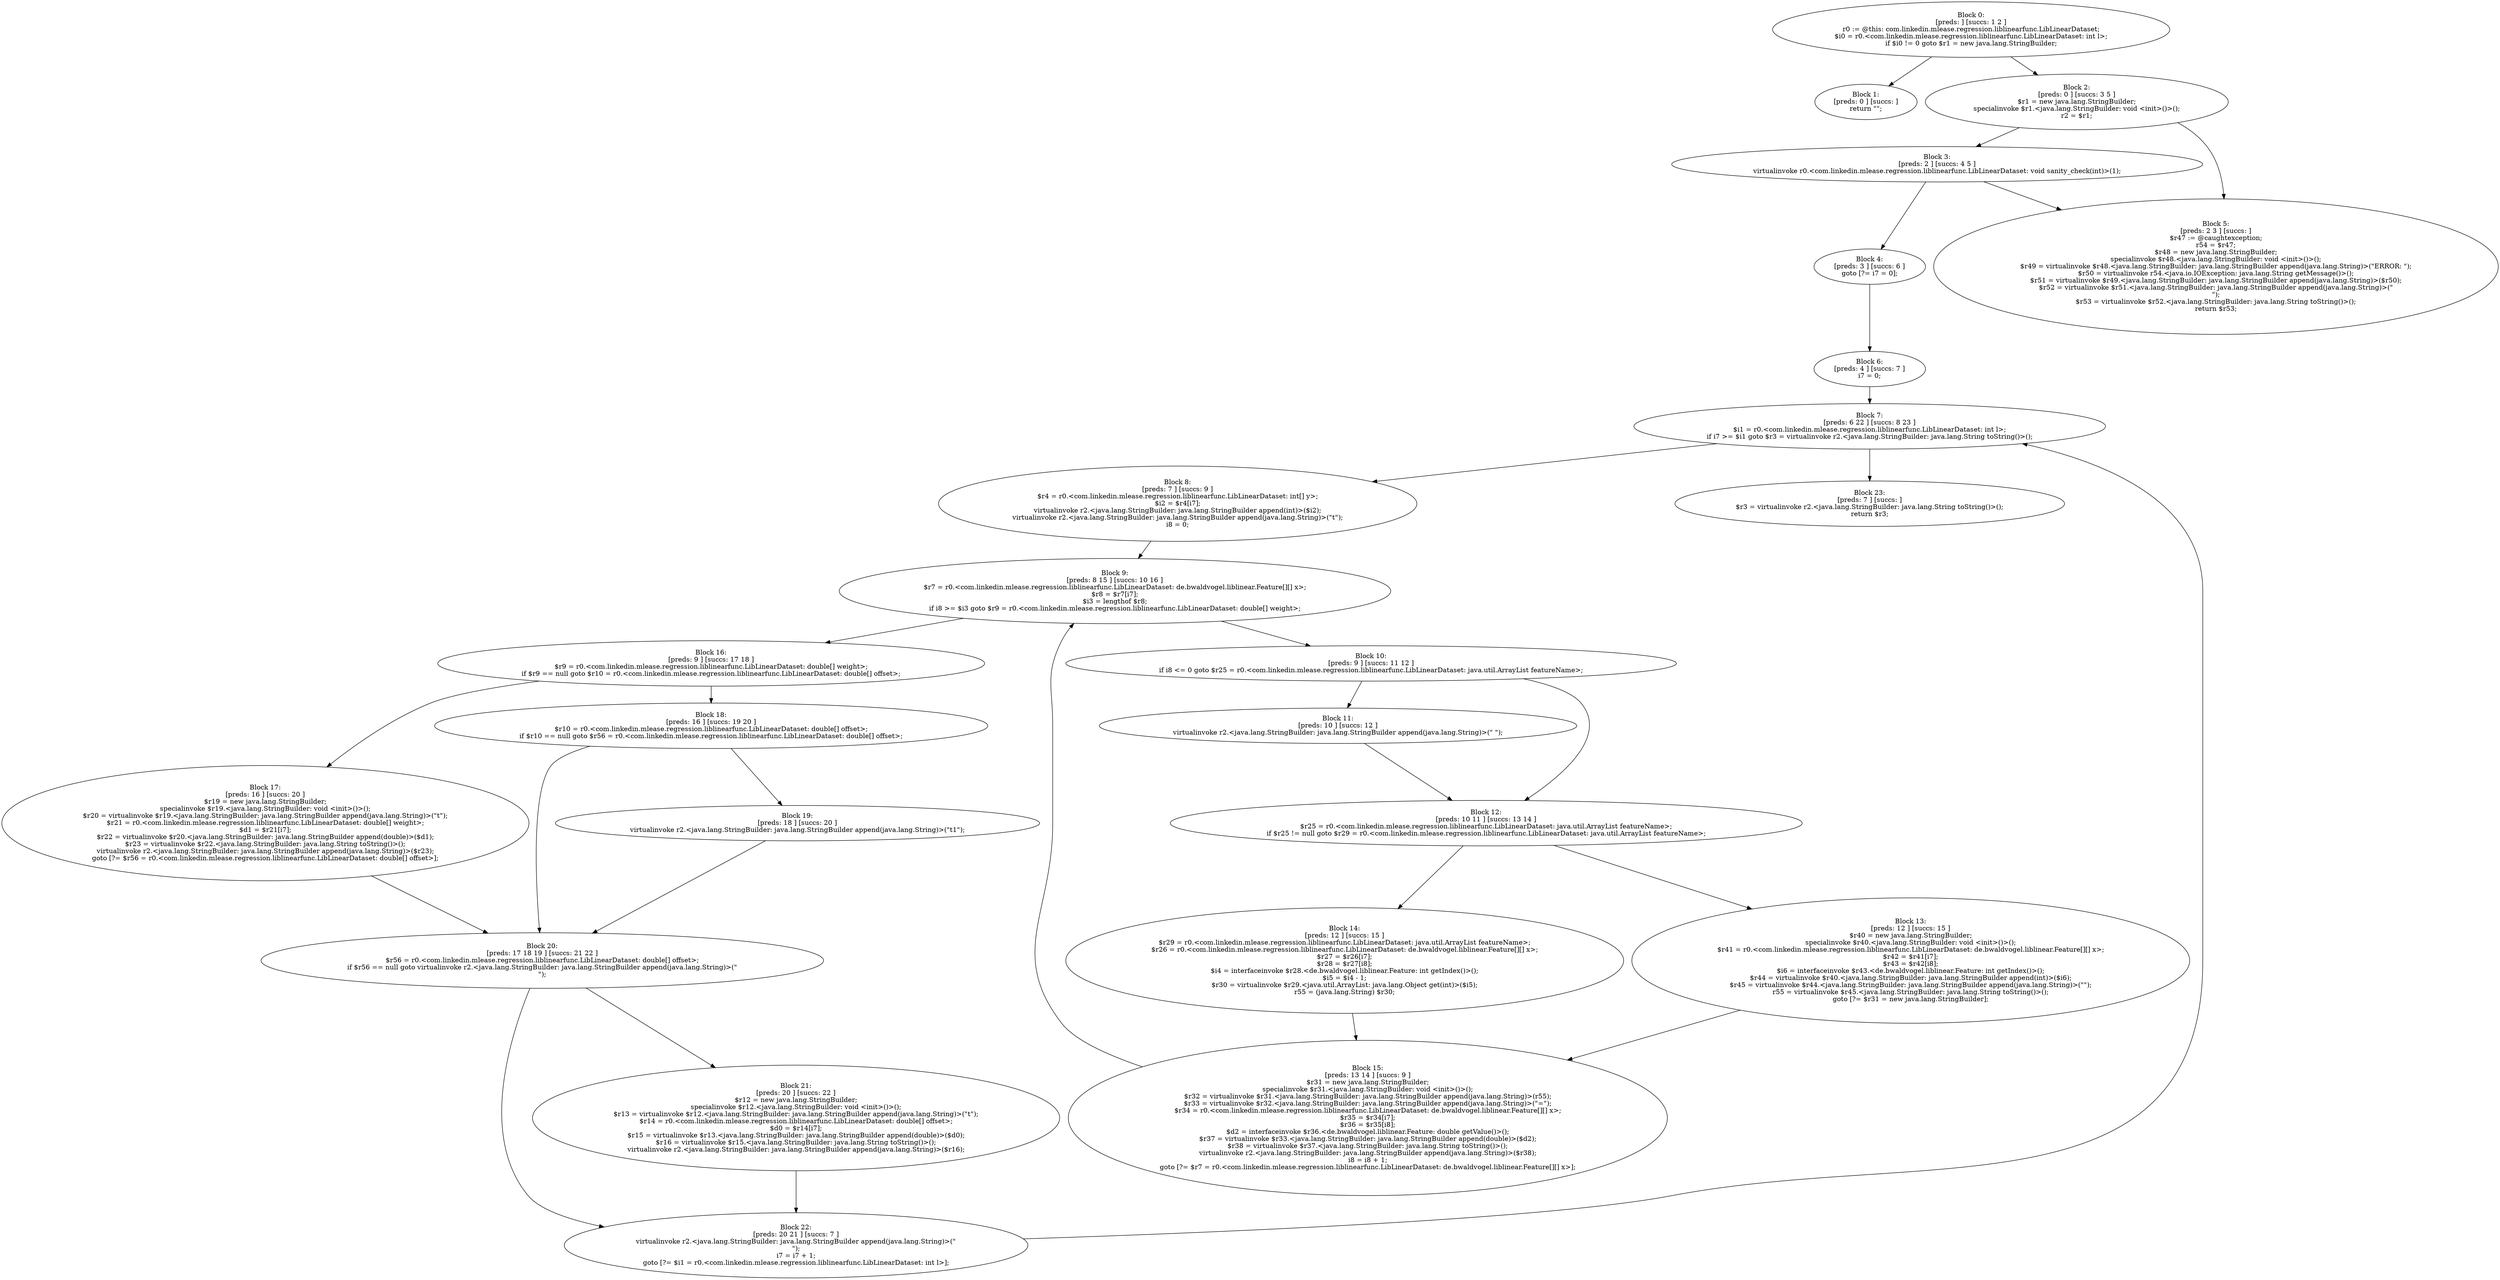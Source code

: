 digraph "unitGraph" {
    "Block 0:
[preds: ] [succs: 1 2 ]
r0 := @this: com.linkedin.mlease.regression.liblinearfunc.LibLinearDataset;
$i0 = r0.<com.linkedin.mlease.regression.liblinearfunc.LibLinearDataset: int l>;
if $i0 != 0 goto $r1 = new java.lang.StringBuilder;
"
    "Block 1:
[preds: 0 ] [succs: ]
return \"\";
"
    "Block 2:
[preds: 0 ] [succs: 3 5 ]
$r1 = new java.lang.StringBuilder;
specialinvoke $r1.<java.lang.StringBuilder: void <init>()>();
r2 = $r1;
"
    "Block 3:
[preds: 2 ] [succs: 4 5 ]
virtualinvoke r0.<com.linkedin.mlease.regression.liblinearfunc.LibLinearDataset: void sanity_check(int)>(1);
"
    "Block 4:
[preds: 3 ] [succs: 6 ]
goto [?= i7 = 0];
"
    "Block 5:
[preds: 2 3 ] [succs: ]
$r47 := @caughtexception;
r54 = $r47;
$r48 = new java.lang.StringBuilder;
specialinvoke $r48.<java.lang.StringBuilder: void <init>()>();
$r49 = virtualinvoke $r48.<java.lang.StringBuilder: java.lang.StringBuilder append(java.lang.String)>(\"ERROR: \");
$r50 = virtualinvoke r54.<java.io.IOException: java.lang.String getMessage()>();
$r51 = virtualinvoke $r49.<java.lang.StringBuilder: java.lang.StringBuilder append(java.lang.String)>($r50);
$r52 = virtualinvoke $r51.<java.lang.StringBuilder: java.lang.StringBuilder append(java.lang.String)>(\"\n\");
$r53 = virtualinvoke $r52.<java.lang.StringBuilder: java.lang.String toString()>();
return $r53;
"
    "Block 6:
[preds: 4 ] [succs: 7 ]
i7 = 0;
"
    "Block 7:
[preds: 6 22 ] [succs: 8 23 ]
$i1 = r0.<com.linkedin.mlease.regression.liblinearfunc.LibLinearDataset: int l>;
if i7 >= $i1 goto $r3 = virtualinvoke r2.<java.lang.StringBuilder: java.lang.String toString()>();
"
    "Block 8:
[preds: 7 ] [succs: 9 ]
$r4 = r0.<com.linkedin.mlease.regression.liblinearfunc.LibLinearDataset: int[] y>;
$i2 = $r4[i7];
virtualinvoke r2.<java.lang.StringBuilder: java.lang.StringBuilder append(int)>($i2);
virtualinvoke r2.<java.lang.StringBuilder: java.lang.StringBuilder append(java.lang.String)>(\"\t\");
i8 = 0;
"
    "Block 9:
[preds: 8 15 ] [succs: 10 16 ]
$r7 = r0.<com.linkedin.mlease.regression.liblinearfunc.LibLinearDataset: de.bwaldvogel.liblinear.Feature[][] x>;
$r8 = $r7[i7];
$i3 = lengthof $r8;
if i8 >= $i3 goto $r9 = r0.<com.linkedin.mlease.regression.liblinearfunc.LibLinearDataset: double[] weight>;
"
    "Block 10:
[preds: 9 ] [succs: 11 12 ]
if i8 <= 0 goto $r25 = r0.<com.linkedin.mlease.regression.liblinearfunc.LibLinearDataset: java.util.ArrayList featureName>;
"
    "Block 11:
[preds: 10 ] [succs: 12 ]
virtualinvoke r2.<java.lang.StringBuilder: java.lang.StringBuilder append(java.lang.String)>(\" \");
"
    "Block 12:
[preds: 10 11 ] [succs: 13 14 ]
$r25 = r0.<com.linkedin.mlease.regression.liblinearfunc.LibLinearDataset: java.util.ArrayList featureName>;
if $r25 != null goto $r29 = r0.<com.linkedin.mlease.regression.liblinearfunc.LibLinearDataset: java.util.ArrayList featureName>;
"
    "Block 13:
[preds: 12 ] [succs: 15 ]
$r40 = new java.lang.StringBuilder;
specialinvoke $r40.<java.lang.StringBuilder: void <init>()>();
$r41 = r0.<com.linkedin.mlease.regression.liblinearfunc.LibLinearDataset: de.bwaldvogel.liblinear.Feature[][] x>;
$r42 = $r41[i7];
$r43 = $r42[i8];
$i6 = interfaceinvoke $r43.<de.bwaldvogel.liblinear.Feature: int getIndex()>();
$r44 = virtualinvoke $r40.<java.lang.StringBuilder: java.lang.StringBuilder append(int)>($i6);
$r45 = virtualinvoke $r44.<java.lang.StringBuilder: java.lang.StringBuilder append(java.lang.String)>(\"\");
r55 = virtualinvoke $r45.<java.lang.StringBuilder: java.lang.String toString()>();
goto [?= $r31 = new java.lang.StringBuilder];
"
    "Block 14:
[preds: 12 ] [succs: 15 ]
$r29 = r0.<com.linkedin.mlease.regression.liblinearfunc.LibLinearDataset: java.util.ArrayList featureName>;
$r26 = r0.<com.linkedin.mlease.regression.liblinearfunc.LibLinearDataset: de.bwaldvogel.liblinear.Feature[][] x>;
$r27 = $r26[i7];
$r28 = $r27[i8];
$i4 = interfaceinvoke $r28.<de.bwaldvogel.liblinear.Feature: int getIndex()>();
$i5 = $i4 - 1;
$r30 = virtualinvoke $r29.<java.util.ArrayList: java.lang.Object get(int)>($i5);
r55 = (java.lang.String) $r30;
"
    "Block 15:
[preds: 13 14 ] [succs: 9 ]
$r31 = new java.lang.StringBuilder;
specialinvoke $r31.<java.lang.StringBuilder: void <init>()>();
$r32 = virtualinvoke $r31.<java.lang.StringBuilder: java.lang.StringBuilder append(java.lang.String)>(r55);
$r33 = virtualinvoke $r32.<java.lang.StringBuilder: java.lang.StringBuilder append(java.lang.String)>(\"=\");
$r34 = r0.<com.linkedin.mlease.regression.liblinearfunc.LibLinearDataset: de.bwaldvogel.liblinear.Feature[][] x>;
$r35 = $r34[i7];
$r36 = $r35[i8];
$d2 = interfaceinvoke $r36.<de.bwaldvogel.liblinear.Feature: double getValue()>();
$r37 = virtualinvoke $r33.<java.lang.StringBuilder: java.lang.StringBuilder append(double)>($d2);
$r38 = virtualinvoke $r37.<java.lang.StringBuilder: java.lang.String toString()>();
virtualinvoke r2.<java.lang.StringBuilder: java.lang.StringBuilder append(java.lang.String)>($r38);
i8 = i8 + 1;
goto [?= $r7 = r0.<com.linkedin.mlease.regression.liblinearfunc.LibLinearDataset: de.bwaldvogel.liblinear.Feature[][] x>];
"
    "Block 16:
[preds: 9 ] [succs: 17 18 ]
$r9 = r0.<com.linkedin.mlease.regression.liblinearfunc.LibLinearDataset: double[] weight>;
if $r9 == null goto $r10 = r0.<com.linkedin.mlease.regression.liblinearfunc.LibLinearDataset: double[] offset>;
"
    "Block 17:
[preds: 16 ] [succs: 20 ]
$r19 = new java.lang.StringBuilder;
specialinvoke $r19.<java.lang.StringBuilder: void <init>()>();
$r20 = virtualinvoke $r19.<java.lang.StringBuilder: java.lang.StringBuilder append(java.lang.String)>(\"\t\");
$r21 = r0.<com.linkedin.mlease.regression.liblinearfunc.LibLinearDataset: double[] weight>;
$d1 = $r21[i7];
$r22 = virtualinvoke $r20.<java.lang.StringBuilder: java.lang.StringBuilder append(double)>($d1);
$r23 = virtualinvoke $r22.<java.lang.StringBuilder: java.lang.String toString()>();
virtualinvoke r2.<java.lang.StringBuilder: java.lang.StringBuilder append(java.lang.String)>($r23);
goto [?= $r56 = r0.<com.linkedin.mlease.regression.liblinearfunc.LibLinearDataset: double[] offset>];
"
    "Block 18:
[preds: 16 ] [succs: 19 20 ]
$r10 = r0.<com.linkedin.mlease.regression.liblinearfunc.LibLinearDataset: double[] offset>;
if $r10 == null goto $r56 = r0.<com.linkedin.mlease.regression.liblinearfunc.LibLinearDataset: double[] offset>;
"
    "Block 19:
[preds: 18 ] [succs: 20 ]
virtualinvoke r2.<java.lang.StringBuilder: java.lang.StringBuilder append(java.lang.String)>(\"\t1\");
"
    "Block 20:
[preds: 17 18 19 ] [succs: 21 22 ]
$r56 = r0.<com.linkedin.mlease.regression.liblinearfunc.LibLinearDataset: double[] offset>;
if $r56 == null goto virtualinvoke r2.<java.lang.StringBuilder: java.lang.StringBuilder append(java.lang.String)>(\"\n\");
"
    "Block 21:
[preds: 20 ] [succs: 22 ]
$r12 = new java.lang.StringBuilder;
specialinvoke $r12.<java.lang.StringBuilder: void <init>()>();
$r13 = virtualinvoke $r12.<java.lang.StringBuilder: java.lang.StringBuilder append(java.lang.String)>(\"\t\");
$r14 = r0.<com.linkedin.mlease.regression.liblinearfunc.LibLinearDataset: double[] offset>;
$d0 = $r14[i7];
$r15 = virtualinvoke $r13.<java.lang.StringBuilder: java.lang.StringBuilder append(double)>($d0);
$r16 = virtualinvoke $r15.<java.lang.StringBuilder: java.lang.String toString()>();
virtualinvoke r2.<java.lang.StringBuilder: java.lang.StringBuilder append(java.lang.String)>($r16);
"
    "Block 22:
[preds: 20 21 ] [succs: 7 ]
virtualinvoke r2.<java.lang.StringBuilder: java.lang.StringBuilder append(java.lang.String)>(\"\n\");
i7 = i7 + 1;
goto [?= $i1 = r0.<com.linkedin.mlease.regression.liblinearfunc.LibLinearDataset: int l>];
"
    "Block 23:
[preds: 7 ] [succs: ]
$r3 = virtualinvoke r2.<java.lang.StringBuilder: java.lang.String toString()>();
return $r3;
"
    "Block 0:
[preds: ] [succs: 1 2 ]
r0 := @this: com.linkedin.mlease.regression.liblinearfunc.LibLinearDataset;
$i0 = r0.<com.linkedin.mlease.regression.liblinearfunc.LibLinearDataset: int l>;
if $i0 != 0 goto $r1 = new java.lang.StringBuilder;
"->"Block 1:
[preds: 0 ] [succs: ]
return \"\";
";
    "Block 0:
[preds: ] [succs: 1 2 ]
r0 := @this: com.linkedin.mlease.regression.liblinearfunc.LibLinearDataset;
$i0 = r0.<com.linkedin.mlease.regression.liblinearfunc.LibLinearDataset: int l>;
if $i0 != 0 goto $r1 = new java.lang.StringBuilder;
"->"Block 2:
[preds: 0 ] [succs: 3 5 ]
$r1 = new java.lang.StringBuilder;
specialinvoke $r1.<java.lang.StringBuilder: void <init>()>();
r2 = $r1;
";
    "Block 2:
[preds: 0 ] [succs: 3 5 ]
$r1 = new java.lang.StringBuilder;
specialinvoke $r1.<java.lang.StringBuilder: void <init>()>();
r2 = $r1;
"->"Block 3:
[preds: 2 ] [succs: 4 5 ]
virtualinvoke r0.<com.linkedin.mlease.regression.liblinearfunc.LibLinearDataset: void sanity_check(int)>(1);
";
    "Block 2:
[preds: 0 ] [succs: 3 5 ]
$r1 = new java.lang.StringBuilder;
specialinvoke $r1.<java.lang.StringBuilder: void <init>()>();
r2 = $r1;
"->"Block 5:
[preds: 2 3 ] [succs: ]
$r47 := @caughtexception;
r54 = $r47;
$r48 = new java.lang.StringBuilder;
specialinvoke $r48.<java.lang.StringBuilder: void <init>()>();
$r49 = virtualinvoke $r48.<java.lang.StringBuilder: java.lang.StringBuilder append(java.lang.String)>(\"ERROR: \");
$r50 = virtualinvoke r54.<java.io.IOException: java.lang.String getMessage()>();
$r51 = virtualinvoke $r49.<java.lang.StringBuilder: java.lang.StringBuilder append(java.lang.String)>($r50);
$r52 = virtualinvoke $r51.<java.lang.StringBuilder: java.lang.StringBuilder append(java.lang.String)>(\"\n\");
$r53 = virtualinvoke $r52.<java.lang.StringBuilder: java.lang.String toString()>();
return $r53;
";
    "Block 3:
[preds: 2 ] [succs: 4 5 ]
virtualinvoke r0.<com.linkedin.mlease.regression.liblinearfunc.LibLinearDataset: void sanity_check(int)>(1);
"->"Block 4:
[preds: 3 ] [succs: 6 ]
goto [?= i7 = 0];
";
    "Block 3:
[preds: 2 ] [succs: 4 5 ]
virtualinvoke r0.<com.linkedin.mlease.regression.liblinearfunc.LibLinearDataset: void sanity_check(int)>(1);
"->"Block 5:
[preds: 2 3 ] [succs: ]
$r47 := @caughtexception;
r54 = $r47;
$r48 = new java.lang.StringBuilder;
specialinvoke $r48.<java.lang.StringBuilder: void <init>()>();
$r49 = virtualinvoke $r48.<java.lang.StringBuilder: java.lang.StringBuilder append(java.lang.String)>(\"ERROR: \");
$r50 = virtualinvoke r54.<java.io.IOException: java.lang.String getMessage()>();
$r51 = virtualinvoke $r49.<java.lang.StringBuilder: java.lang.StringBuilder append(java.lang.String)>($r50);
$r52 = virtualinvoke $r51.<java.lang.StringBuilder: java.lang.StringBuilder append(java.lang.String)>(\"\n\");
$r53 = virtualinvoke $r52.<java.lang.StringBuilder: java.lang.String toString()>();
return $r53;
";
    "Block 4:
[preds: 3 ] [succs: 6 ]
goto [?= i7 = 0];
"->"Block 6:
[preds: 4 ] [succs: 7 ]
i7 = 0;
";
    "Block 6:
[preds: 4 ] [succs: 7 ]
i7 = 0;
"->"Block 7:
[preds: 6 22 ] [succs: 8 23 ]
$i1 = r0.<com.linkedin.mlease.regression.liblinearfunc.LibLinearDataset: int l>;
if i7 >= $i1 goto $r3 = virtualinvoke r2.<java.lang.StringBuilder: java.lang.String toString()>();
";
    "Block 7:
[preds: 6 22 ] [succs: 8 23 ]
$i1 = r0.<com.linkedin.mlease.regression.liblinearfunc.LibLinearDataset: int l>;
if i7 >= $i1 goto $r3 = virtualinvoke r2.<java.lang.StringBuilder: java.lang.String toString()>();
"->"Block 8:
[preds: 7 ] [succs: 9 ]
$r4 = r0.<com.linkedin.mlease.regression.liblinearfunc.LibLinearDataset: int[] y>;
$i2 = $r4[i7];
virtualinvoke r2.<java.lang.StringBuilder: java.lang.StringBuilder append(int)>($i2);
virtualinvoke r2.<java.lang.StringBuilder: java.lang.StringBuilder append(java.lang.String)>(\"\t\");
i8 = 0;
";
    "Block 7:
[preds: 6 22 ] [succs: 8 23 ]
$i1 = r0.<com.linkedin.mlease.regression.liblinearfunc.LibLinearDataset: int l>;
if i7 >= $i1 goto $r3 = virtualinvoke r2.<java.lang.StringBuilder: java.lang.String toString()>();
"->"Block 23:
[preds: 7 ] [succs: ]
$r3 = virtualinvoke r2.<java.lang.StringBuilder: java.lang.String toString()>();
return $r3;
";
    "Block 8:
[preds: 7 ] [succs: 9 ]
$r4 = r0.<com.linkedin.mlease.regression.liblinearfunc.LibLinearDataset: int[] y>;
$i2 = $r4[i7];
virtualinvoke r2.<java.lang.StringBuilder: java.lang.StringBuilder append(int)>($i2);
virtualinvoke r2.<java.lang.StringBuilder: java.lang.StringBuilder append(java.lang.String)>(\"\t\");
i8 = 0;
"->"Block 9:
[preds: 8 15 ] [succs: 10 16 ]
$r7 = r0.<com.linkedin.mlease.regression.liblinearfunc.LibLinearDataset: de.bwaldvogel.liblinear.Feature[][] x>;
$r8 = $r7[i7];
$i3 = lengthof $r8;
if i8 >= $i3 goto $r9 = r0.<com.linkedin.mlease.regression.liblinearfunc.LibLinearDataset: double[] weight>;
";
    "Block 9:
[preds: 8 15 ] [succs: 10 16 ]
$r7 = r0.<com.linkedin.mlease.regression.liblinearfunc.LibLinearDataset: de.bwaldvogel.liblinear.Feature[][] x>;
$r8 = $r7[i7];
$i3 = lengthof $r8;
if i8 >= $i3 goto $r9 = r0.<com.linkedin.mlease.regression.liblinearfunc.LibLinearDataset: double[] weight>;
"->"Block 10:
[preds: 9 ] [succs: 11 12 ]
if i8 <= 0 goto $r25 = r0.<com.linkedin.mlease.regression.liblinearfunc.LibLinearDataset: java.util.ArrayList featureName>;
";
    "Block 9:
[preds: 8 15 ] [succs: 10 16 ]
$r7 = r0.<com.linkedin.mlease.regression.liblinearfunc.LibLinearDataset: de.bwaldvogel.liblinear.Feature[][] x>;
$r8 = $r7[i7];
$i3 = lengthof $r8;
if i8 >= $i3 goto $r9 = r0.<com.linkedin.mlease.regression.liblinearfunc.LibLinearDataset: double[] weight>;
"->"Block 16:
[preds: 9 ] [succs: 17 18 ]
$r9 = r0.<com.linkedin.mlease.regression.liblinearfunc.LibLinearDataset: double[] weight>;
if $r9 == null goto $r10 = r0.<com.linkedin.mlease.regression.liblinearfunc.LibLinearDataset: double[] offset>;
";
    "Block 10:
[preds: 9 ] [succs: 11 12 ]
if i8 <= 0 goto $r25 = r0.<com.linkedin.mlease.regression.liblinearfunc.LibLinearDataset: java.util.ArrayList featureName>;
"->"Block 11:
[preds: 10 ] [succs: 12 ]
virtualinvoke r2.<java.lang.StringBuilder: java.lang.StringBuilder append(java.lang.String)>(\" \");
";
    "Block 10:
[preds: 9 ] [succs: 11 12 ]
if i8 <= 0 goto $r25 = r0.<com.linkedin.mlease.regression.liblinearfunc.LibLinearDataset: java.util.ArrayList featureName>;
"->"Block 12:
[preds: 10 11 ] [succs: 13 14 ]
$r25 = r0.<com.linkedin.mlease.regression.liblinearfunc.LibLinearDataset: java.util.ArrayList featureName>;
if $r25 != null goto $r29 = r0.<com.linkedin.mlease.regression.liblinearfunc.LibLinearDataset: java.util.ArrayList featureName>;
";
    "Block 11:
[preds: 10 ] [succs: 12 ]
virtualinvoke r2.<java.lang.StringBuilder: java.lang.StringBuilder append(java.lang.String)>(\" \");
"->"Block 12:
[preds: 10 11 ] [succs: 13 14 ]
$r25 = r0.<com.linkedin.mlease.regression.liblinearfunc.LibLinearDataset: java.util.ArrayList featureName>;
if $r25 != null goto $r29 = r0.<com.linkedin.mlease.regression.liblinearfunc.LibLinearDataset: java.util.ArrayList featureName>;
";
    "Block 12:
[preds: 10 11 ] [succs: 13 14 ]
$r25 = r0.<com.linkedin.mlease.regression.liblinearfunc.LibLinearDataset: java.util.ArrayList featureName>;
if $r25 != null goto $r29 = r0.<com.linkedin.mlease.regression.liblinearfunc.LibLinearDataset: java.util.ArrayList featureName>;
"->"Block 13:
[preds: 12 ] [succs: 15 ]
$r40 = new java.lang.StringBuilder;
specialinvoke $r40.<java.lang.StringBuilder: void <init>()>();
$r41 = r0.<com.linkedin.mlease.regression.liblinearfunc.LibLinearDataset: de.bwaldvogel.liblinear.Feature[][] x>;
$r42 = $r41[i7];
$r43 = $r42[i8];
$i6 = interfaceinvoke $r43.<de.bwaldvogel.liblinear.Feature: int getIndex()>();
$r44 = virtualinvoke $r40.<java.lang.StringBuilder: java.lang.StringBuilder append(int)>($i6);
$r45 = virtualinvoke $r44.<java.lang.StringBuilder: java.lang.StringBuilder append(java.lang.String)>(\"\");
r55 = virtualinvoke $r45.<java.lang.StringBuilder: java.lang.String toString()>();
goto [?= $r31 = new java.lang.StringBuilder];
";
    "Block 12:
[preds: 10 11 ] [succs: 13 14 ]
$r25 = r0.<com.linkedin.mlease.regression.liblinearfunc.LibLinearDataset: java.util.ArrayList featureName>;
if $r25 != null goto $r29 = r0.<com.linkedin.mlease.regression.liblinearfunc.LibLinearDataset: java.util.ArrayList featureName>;
"->"Block 14:
[preds: 12 ] [succs: 15 ]
$r29 = r0.<com.linkedin.mlease.regression.liblinearfunc.LibLinearDataset: java.util.ArrayList featureName>;
$r26 = r0.<com.linkedin.mlease.regression.liblinearfunc.LibLinearDataset: de.bwaldvogel.liblinear.Feature[][] x>;
$r27 = $r26[i7];
$r28 = $r27[i8];
$i4 = interfaceinvoke $r28.<de.bwaldvogel.liblinear.Feature: int getIndex()>();
$i5 = $i4 - 1;
$r30 = virtualinvoke $r29.<java.util.ArrayList: java.lang.Object get(int)>($i5);
r55 = (java.lang.String) $r30;
";
    "Block 13:
[preds: 12 ] [succs: 15 ]
$r40 = new java.lang.StringBuilder;
specialinvoke $r40.<java.lang.StringBuilder: void <init>()>();
$r41 = r0.<com.linkedin.mlease.regression.liblinearfunc.LibLinearDataset: de.bwaldvogel.liblinear.Feature[][] x>;
$r42 = $r41[i7];
$r43 = $r42[i8];
$i6 = interfaceinvoke $r43.<de.bwaldvogel.liblinear.Feature: int getIndex()>();
$r44 = virtualinvoke $r40.<java.lang.StringBuilder: java.lang.StringBuilder append(int)>($i6);
$r45 = virtualinvoke $r44.<java.lang.StringBuilder: java.lang.StringBuilder append(java.lang.String)>(\"\");
r55 = virtualinvoke $r45.<java.lang.StringBuilder: java.lang.String toString()>();
goto [?= $r31 = new java.lang.StringBuilder];
"->"Block 15:
[preds: 13 14 ] [succs: 9 ]
$r31 = new java.lang.StringBuilder;
specialinvoke $r31.<java.lang.StringBuilder: void <init>()>();
$r32 = virtualinvoke $r31.<java.lang.StringBuilder: java.lang.StringBuilder append(java.lang.String)>(r55);
$r33 = virtualinvoke $r32.<java.lang.StringBuilder: java.lang.StringBuilder append(java.lang.String)>(\"=\");
$r34 = r0.<com.linkedin.mlease.regression.liblinearfunc.LibLinearDataset: de.bwaldvogel.liblinear.Feature[][] x>;
$r35 = $r34[i7];
$r36 = $r35[i8];
$d2 = interfaceinvoke $r36.<de.bwaldvogel.liblinear.Feature: double getValue()>();
$r37 = virtualinvoke $r33.<java.lang.StringBuilder: java.lang.StringBuilder append(double)>($d2);
$r38 = virtualinvoke $r37.<java.lang.StringBuilder: java.lang.String toString()>();
virtualinvoke r2.<java.lang.StringBuilder: java.lang.StringBuilder append(java.lang.String)>($r38);
i8 = i8 + 1;
goto [?= $r7 = r0.<com.linkedin.mlease.regression.liblinearfunc.LibLinearDataset: de.bwaldvogel.liblinear.Feature[][] x>];
";
    "Block 14:
[preds: 12 ] [succs: 15 ]
$r29 = r0.<com.linkedin.mlease.regression.liblinearfunc.LibLinearDataset: java.util.ArrayList featureName>;
$r26 = r0.<com.linkedin.mlease.regression.liblinearfunc.LibLinearDataset: de.bwaldvogel.liblinear.Feature[][] x>;
$r27 = $r26[i7];
$r28 = $r27[i8];
$i4 = interfaceinvoke $r28.<de.bwaldvogel.liblinear.Feature: int getIndex()>();
$i5 = $i4 - 1;
$r30 = virtualinvoke $r29.<java.util.ArrayList: java.lang.Object get(int)>($i5);
r55 = (java.lang.String) $r30;
"->"Block 15:
[preds: 13 14 ] [succs: 9 ]
$r31 = new java.lang.StringBuilder;
specialinvoke $r31.<java.lang.StringBuilder: void <init>()>();
$r32 = virtualinvoke $r31.<java.lang.StringBuilder: java.lang.StringBuilder append(java.lang.String)>(r55);
$r33 = virtualinvoke $r32.<java.lang.StringBuilder: java.lang.StringBuilder append(java.lang.String)>(\"=\");
$r34 = r0.<com.linkedin.mlease.regression.liblinearfunc.LibLinearDataset: de.bwaldvogel.liblinear.Feature[][] x>;
$r35 = $r34[i7];
$r36 = $r35[i8];
$d2 = interfaceinvoke $r36.<de.bwaldvogel.liblinear.Feature: double getValue()>();
$r37 = virtualinvoke $r33.<java.lang.StringBuilder: java.lang.StringBuilder append(double)>($d2);
$r38 = virtualinvoke $r37.<java.lang.StringBuilder: java.lang.String toString()>();
virtualinvoke r2.<java.lang.StringBuilder: java.lang.StringBuilder append(java.lang.String)>($r38);
i8 = i8 + 1;
goto [?= $r7 = r0.<com.linkedin.mlease.regression.liblinearfunc.LibLinearDataset: de.bwaldvogel.liblinear.Feature[][] x>];
";
    "Block 15:
[preds: 13 14 ] [succs: 9 ]
$r31 = new java.lang.StringBuilder;
specialinvoke $r31.<java.lang.StringBuilder: void <init>()>();
$r32 = virtualinvoke $r31.<java.lang.StringBuilder: java.lang.StringBuilder append(java.lang.String)>(r55);
$r33 = virtualinvoke $r32.<java.lang.StringBuilder: java.lang.StringBuilder append(java.lang.String)>(\"=\");
$r34 = r0.<com.linkedin.mlease.regression.liblinearfunc.LibLinearDataset: de.bwaldvogel.liblinear.Feature[][] x>;
$r35 = $r34[i7];
$r36 = $r35[i8];
$d2 = interfaceinvoke $r36.<de.bwaldvogel.liblinear.Feature: double getValue()>();
$r37 = virtualinvoke $r33.<java.lang.StringBuilder: java.lang.StringBuilder append(double)>($d2);
$r38 = virtualinvoke $r37.<java.lang.StringBuilder: java.lang.String toString()>();
virtualinvoke r2.<java.lang.StringBuilder: java.lang.StringBuilder append(java.lang.String)>($r38);
i8 = i8 + 1;
goto [?= $r7 = r0.<com.linkedin.mlease.regression.liblinearfunc.LibLinearDataset: de.bwaldvogel.liblinear.Feature[][] x>];
"->"Block 9:
[preds: 8 15 ] [succs: 10 16 ]
$r7 = r0.<com.linkedin.mlease.regression.liblinearfunc.LibLinearDataset: de.bwaldvogel.liblinear.Feature[][] x>;
$r8 = $r7[i7];
$i3 = lengthof $r8;
if i8 >= $i3 goto $r9 = r0.<com.linkedin.mlease.regression.liblinearfunc.LibLinearDataset: double[] weight>;
";
    "Block 16:
[preds: 9 ] [succs: 17 18 ]
$r9 = r0.<com.linkedin.mlease.regression.liblinearfunc.LibLinearDataset: double[] weight>;
if $r9 == null goto $r10 = r0.<com.linkedin.mlease.regression.liblinearfunc.LibLinearDataset: double[] offset>;
"->"Block 17:
[preds: 16 ] [succs: 20 ]
$r19 = new java.lang.StringBuilder;
specialinvoke $r19.<java.lang.StringBuilder: void <init>()>();
$r20 = virtualinvoke $r19.<java.lang.StringBuilder: java.lang.StringBuilder append(java.lang.String)>(\"\t\");
$r21 = r0.<com.linkedin.mlease.regression.liblinearfunc.LibLinearDataset: double[] weight>;
$d1 = $r21[i7];
$r22 = virtualinvoke $r20.<java.lang.StringBuilder: java.lang.StringBuilder append(double)>($d1);
$r23 = virtualinvoke $r22.<java.lang.StringBuilder: java.lang.String toString()>();
virtualinvoke r2.<java.lang.StringBuilder: java.lang.StringBuilder append(java.lang.String)>($r23);
goto [?= $r56 = r0.<com.linkedin.mlease.regression.liblinearfunc.LibLinearDataset: double[] offset>];
";
    "Block 16:
[preds: 9 ] [succs: 17 18 ]
$r9 = r0.<com.linkedin.mlease.regression.liblinearfunc.LibLinearDataset: double[] weight>;
if $r9 == null goto $r10 = r0.<com.linkedin.mlease.regression.liblinearfunc.LibLinearDataset: double[] offset>;
"->"Block 18:
[preds: 16 ] [succs: 19 20 ]
$r10 = r0.<com.linkedin.mlease.regression.liblinearfunc.LibLinearDataset: double[] offset>;
if $r10 == null goto $r56 = r0.<com.linkedin.mlease.regression.liblinearfunc.LibLinearDataset: double[] offset>;
";
    "Block 17:
[preds: 16 ] [succs: 20 ]
$r19 = new java.lang.StringBuilder;
specialinvoke $r19.<java.lang.StringBuilder: void <init>()>();
$r20 = virtualinvoke $r19.<java.lang.StringBuilder: java.lang.StringBuilder append(java.lang.String)>(\"\t\");
$r21 = r0.<com.linkedin.mlease.regression.liblinearfunc.LibLinearDataset: double[] weight>;
$d1 = $r21[i7];
$r22 = virtualinvoke $r20.<java.lang.StringBuilder: java.lang.StringBuilder append(double)>($d1);
$r23 = virtualinvoke $r22.<java.lang.StringBuilder: java.lang.String toString()>();
virtualinvoke r2.<java.lang.StringBuilder: java.lang.StringBuilder append(java.lang.String)>($r23);
goto [?= $r56 = r0.<com.linkedin.mlease.regression.liblinearfunc.LibLinearDataset: double[] offset>];
"->"Block 20:
[preds: 17 18 19 ] [succs: 21 22 ]
$r56 = r0.<com.linkedin.mlease.regression.liblinearfunc.LibLinearDataset: double[] offset>;
if $r56 == null goto virtualinvoke r2.<java.lang.StringBuilder: java.lang.StringBuilder append(java.lang.String)>(\"\n\");
";
    "Block 18:
[preds: 16 ] [succs: 19 20 ]
$r10 = r0.<com.linkedin.mlease.regression.liblinearfunc.LibLinearDataset: double[] offset>;
if $r10 == null goto $r56 = r0.<com.linkedin.mlease.regression.liblinearfunc.LibLinearDataset: double[] offset>;
"->"Block 19:
[preds: 18 ] [succs: 20 ]
virtualinvoke r2.<java.lang.StringBuilder: java.lang.StringBuilder append(java.lang.String)>(\"\t1\");
";
    "Block 18:
[preds: 16 ] [succs: 19 20 ]
$r10 = r0.<com.linkedin.mlease.regression.liblinearfunc.LibLinearDataset: double[] offset>;
if $r10 == null goto $r56 = r0.<com.linkedin.mlease.regression.liblinearfunc.LibLinearDataset: double[] offset>;
"->"Block 20:
[preds: 17 18 19 ] [succs: 21 22 ]
$r56 = r0.<com.linkedin.mlease.regression.liblinearfunc.LibLinearDataset: double[] offset>;
if $r56 == null goto virtualinvoke r2.<java.lang.StringBuilder: java.lang.StringBuilder append(java.lang.String)>(\"\n\");
";
    "Block 19:
[preds: 18 ] [succs: 20 ]
virtualinvoke r2.<java.lang.StringBuilder: java.lang.StringBuilder append(java.lang.String)>(\"\t1\");
"->"Block 20:
[preds: 17 18 19 ] [succs: 21 22 ]
$r56 = r0.<com.linkedin.mlease.regression.liblinearfunc.LibLinearDataset: double[] offset>;
if $r56 == null goto virtualinvoke r2.<java.lang.StringBuilder: java.lang.StringBuilder append(java.lang.String)>(\"\n\");
";
    "Block 20:
[preds: 17 18 19 ] [succs: 21 22 ]
$r56 = r0.<com.linkedin.mlease.regression.liblinearfunc.LibLinearDataset: double[] offset>;
if $r56 == null goto virtualinvoke r2.<java.lang.StringBuilder: java.lang.StringBuilder append(java.lang.String)>(\"\n\");
"->"Block 21:
[preds: 20 ] [succs: 22 ]
$r12 = new java.lang.StringBuilder;
specialinvoke $r12.<java.lang.StringBuilder: void <init>()>();
$r13 = virtualinvoke $r12.<java.lang.StringBuilder: java.lang.StringBuilder append(java.lang.String)>(\"\t\");
$r14 = r0.<com.linkedin.mlease.regression.liblinearfunc.LibLinearDataset: double[] offset>;
$d0 = $r14[i7];
$r15 = virtualinvoke $r13.<java.lang.StringBuilder: java.lang.StringBuilder append(double)>($d0);
$r16 = virtualinvoke $r15.<java.lang.StringBuilder: java.lang.String toString()>();
virtualinvoke r2.<java.lang.StringBuilder: java.lang.StringBuilder append(java.lang.String)>($r16);
";
    "Block 20:
[preds: 17 18 19 ] [succs: 21 22 ]
$r56 = r0.<com.linkedin.mlease.regression.liblinearfunc.LibLinearDataset: double[] offset>;
if $r56 == null goto virtualinvoke r2.<java.lang.StringBuilder: java.lang.StringBuilder append(java.lang.String)>(\"\n\");
"->"Block 22:
[preds: 20 21 ] [succs: 7 ]
virtualinvoke r2.<java.lang.StringBuilder: java.lang.StringBuilder append(java.lang.String)>(\"\n\");
i7 = i7 + 1;
goto [?= $i1 = r0.<com.linkedin.mlease.regression.liblinearfunc.LibLinearDataset: int l>];
";
    "Block 21:
[preds: 20 ] [succs: 22 ]
$r12 = new java.lang.StringBuilder;
specialinvoke $r12.<java.lang.StringBuilder: void <init>()>();
$r13 = virtualinvoke $r12.<java.lang.StringBuilder: java.lang.StringBuilder append(java.lang.String)>(\"\t\");
$r14 = r0.<com.linkedin.mlease.regression.liblinearfunc.LibLinearDataset: double[] offset>;
$d0 = $r14[i7];
$r15 = virtualinvoke $r13.<java.lang.StringBuilder: java.lang.StringBuilder append(double)>($d0);
$r16 = virtualinvoke $r15.<java.lang.StringBuilder: java.lang.String toString()>();
virtualinvoke r2.<java.lang.StringBuilder: java.lang.StringBuilder append(java.lang.String)>($r16);
"->"Block 22:
[preds: 20 21 ] [succs: 7 ]
virtualinvoke r2.<java.lang.StringBuilder: java.lang.StringBuilder append(java.lang.String)>(\"\n\");
i7 = i7 + 1;
goto [?= $i1 = r0.<com.linkedin.mlease.regression.liblinearfunc.LibLinearDataset: int l>];
";
    "Block 22:
[preds: 20 21 ] [succs: 7 ]
virtualinvoke r2.<java.lang.StringBuilder: java.lang.StringBuilder append(java.lang.String)>(\"\n\");
i7 = i7 + 1;
goto [?= $i1 = r0.<com.linkedin.mlease.regression.liblinearfunc.LibLinearDataset: int l>];
"->"Block 7:
[preds: 6 22 ] [succs: 8 23 ]
$i1 = r0.<com.linkedin.mlease.regression.liblinearfunc.LibLinearDataset: int l>;
if i7 >= $i1 goto $r3 = virtualinvoke r2.<java.lang.StringBuilder: java.lang.String toString()>();
";
}
